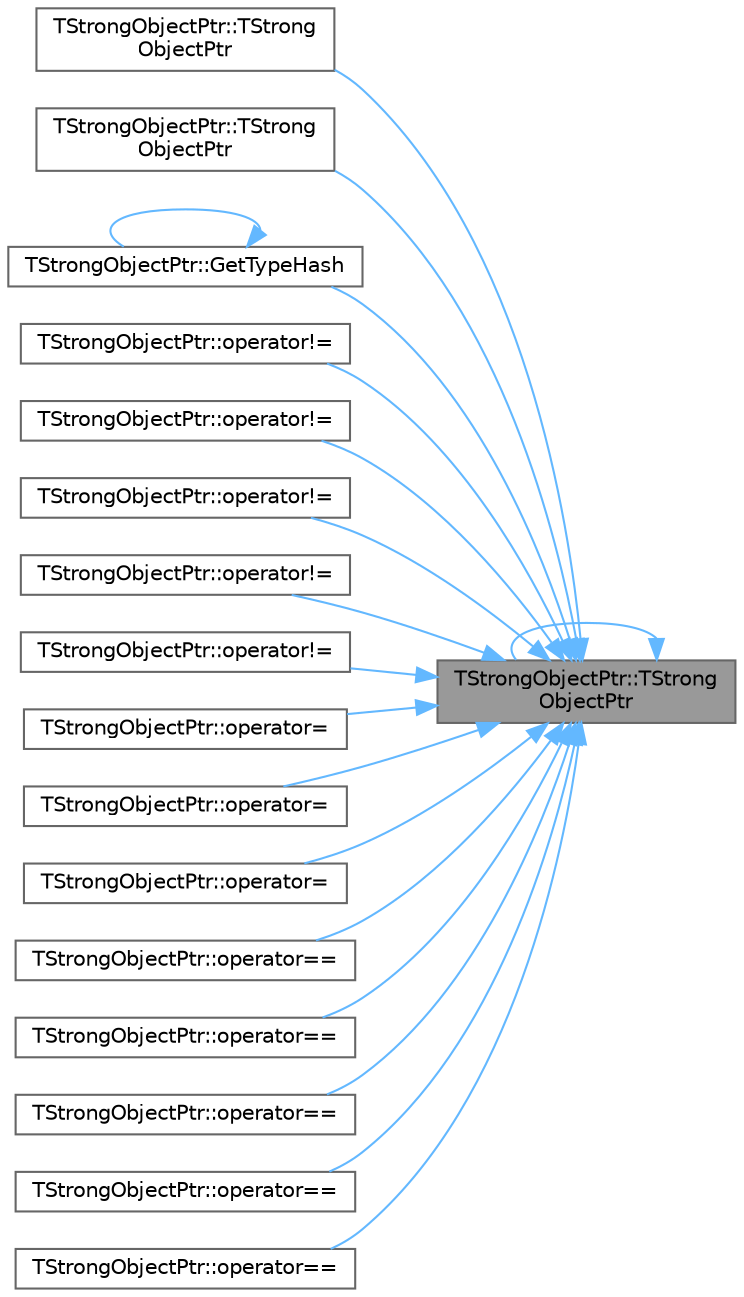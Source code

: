 digraph "TStrongObjectPtr::TStrongObjectPtr"
{
 // INTERACTIVE_SVG=YES
 // LATEX_PDF_SIZE
  bgcolor="transparent";
  edge [fontname=Helvetica,fontsize=10,labelfontname=Helvetica,labelfontsize=10];
  node [fontname=Helvetica,fontsize=10,shape=box,height=0.2,width=0.4];
  rankdir="RL";
  Node1 [id="Node000001",label="TStrongObjectPtr::TStrong\lObjectPtr",height=0.2,width=0.4,color="gray40", fillcolor="grey60", style="filled", fontcolor="black",tooltip=" "];
  Node1 -> Node2 [id="edge1_Node000001_Node000002",dir="back",color="steelblue1",style="solid",tooltip=" "];
  Node2 [id="Node000002",label="TStrongObjectPtr::TStrong\lObjectPtr",height=0.2,width=0.4,color="grey40", fillcolor="white", style="filled",URL="$d9/d03/classTStrongObjectPtr.html#a33ff1883a5e5c8d21a493d20f3bef3c3",tooltip=" "];
  Node1 -> Node3 [id="edge2_Node000001_Node000003",dir="back",color="steelblue1",style="solid",tooltip=" "];
  Node3 [id="Node000003",label="TStrongObjectPtr::TStrong\lObjectPtr",height=0.2,width=0.4,color="grey40", fillcolor="white", style="filled",URL="$d9/d03/classTStrongObjectPtr.html#a2b850127239f84bb97987e2adbc14e94",tooltip=" "];
  Node1 -> Node1 [id="edge3_Node000001_Node000001",dir="back",color="steelblue1",style="solid",tooltip=" "];
  Node1 -> Node4 [id="edge4_Node000001_Node000004",dir="back",color="steelblue1",style="solid",tooltip=" "];
  Node4 [id="Node000004",label="TStrongObjectPtr::GetTypeHash",height=0.2,width=0.4,color="grey40", fillcolor="white", style="filled",URL="$d9/d03/classTStrongObjectPtr.html#a873aca33f208e617d223ef63c6e5f2d0",tooltip=" "];
  Node4 -> Node4 [id="edge5_Node000004_Node000004",dir="back",color="steelblue1",style="solid",tooltip=" "];
  Node1 -> Node5 [id="edge6_Node000001_Node000005",dir="back",color="steelblue1",style="solid",tooltip=" "];
  Node5 [id="Node000005",label="TStrongObjectPtr::operator!=",height=0.2,width=0.4,color="grey40", fillcolor="white", style="filled",URL="$d9/d03/classTStrongObjectPtr.html#addd9af037c39c923ae6cddba50d6407e",tooltip=" "];
  Node1 -> Node6 [id="edge7_Node000001_Node000006",dir="back",color="steelblue1",style="solid",tooltip=" "];
  Node6 [id="Node000006",label="TStrongObjectPtr::operator!=",height=0.2,width=0.4,color="grey40", fillcolor="white", style="filled",URL="$d9/d03/classTStrongObjectPtr.html#a0483d32901c0b85d05d9582fd80efa70",tooltip=" "];
  Node1 -> Node7 [id="edge8_Node000001_Node000007",dir="back",color="steelblue1",style="solid",tooltip=" "];
  Node7 [id="Node000007",label="TStrongObjectPtr::operator!=",height=0.2,width=0.4,color="grey40", fillcolor="white", style="filled",URL="$d9/d03/classTStrongObjectPtr.html#afcbc4a6bc711704e2b868e1791638b04",tooltip=" "];
  Node1 -> Node8 [id="edge9_Node000001_Node000008",dir="back",color="steelblue1",style="solid",tooltip=" "];
  Node8 [id="Node000008",label="TStrongObjectPtr::operator!=",height=0.2,width=0.4,color="grey40", fillcolor="white", style="filled",URL="$d9/d03/classTStrongObjectPtr.html#a11ed07854ca059bb04d36d217eec700d",tooltip=" "];
  Node1 -> Node9 [id="edge10_Node000001_Node000009",dir="back",color="steelblue1",style="solid",tooltip=" "];
  Node9 [id="Node000009",label="TStrongObjectPtr::operator!=",height=0.2,width=0.4,color="grey40", fillcolor="white", style="filled",URL="$d9/d03/classTStrongObjectPtr.html#a45fac71eee1b21ef2c6fb8e49fca7125",tooltip=" "];
  Node1 -> Node10 [id="edge11_Node000001_Node000010",dir="back",color="steelblue1",style="solid",tooltip=" "];
  Node10 [id="Node000010",label="TStrongObjectPtr::operator=",height=0.2,width=0.4,color="grey40", fillcolor="white", style="filled",URL="$d9/d03/classTStrongObjectPtr.html#ad52a867742615021606f7bfd3d483313",tooltip=" "];
  Node1 -> Node11 [id="edge12_Node000001_Node000011",dir="back",color="steelblue1",style="solid",tooltip=" "];
  Node11 [id="Node000011",label="TStrongObjectPtr::operator=",height=0.2,width=0.4,color="grey40", fillcolor="white", style="filled",URL="$d9/d03/classTStrongObjectPtr.html#a5f6384401ca32f94e22bf8d054a69e7d",tooltip=" "];
  Node1 -> Node12 [id="edge13_Node000001_Node000012",dir="back",color="steelblue1",style="solid",tooltip=" "];
  Node12 [id="Node000012",label="TStrongObjectPtr::operator=",height=0.2,width=0.4,color="grey40", fillcolor="white", style="filled",URL="$d9/d03/classTStrongObjectPtr.html#ae90fe66ea4af409f5277818da0b6ecd1",tooltip=" "];
  Node1 -> Node13 [id="edge14_Node000001_Node000013",dir="back",color="steelblue1",style="solid",tooltip=" "];
  Node13 [id="Node000013",label="TStrongObjectPtr::operator==",height=0.2,width=0.4,color="grey40", fillcolor="white", style="filled",URL="$d9/d03/classTStrongObjectPtr.html#a192497f6f4d699eff4835e1edce5eb55",tooltip=" "];
  Node1 -> Node14 [id="edge15_Node000001_Node000014",dir="back",color="steelblue1",style="solid",tooltip=" "];
  Node14 [id="Node000014",label="TStrongObjectPtr::operator==",height=0.2,width=0.4,color="grey40", fillcolor="white", style="filled",URL="$d9/d03/classTStrongObjectPtr.html#a9a13d062aa1450adc214ddba6aeb98de",tooltip=" "];
  Node1 -> Node15 [id="edge16_Node000001_Node000015",dir="back",color="steelblue1",style="solid",tooltip=" "];
  Node15 [id="Node000015",label="TStrongObjectPtr::operator==",height=0.2,width=0.4,color="grey40", fillcolor="white", style="filled",URL="$d9/d03/classTStrongObjectPtr.html#a4aa1f01f068b0614c7a177ee5aec6b13",tooltip=" "];
  Node1 -> Node16 [id="edge17_Node000001_Node000016",dir="back",color="steelblue1",style="solid",tooltip=" "];
  Node16 [id="Node000016",label="TStrongObjectPtr::operator==",height=0.2,width=0.4,color="grey40", fillcolor="white", style="filled",URL="$d9/d03/classTStrongObjectPtr.html#a8280ed5e7726627a67cd76e11f28e016",tooltip=" "];
  Node1 -> Node17 [id="edge18_Node000001_Node000017",dir="back",color="steelblue1",style="solid",tooltip=" "];
  Node17 [id="Node000017",label="TStrongObjectPtr::operator==",height=0.2,width=0.4,color="grey40", fillcolor="white", style="filled",URL="$d9/d03/classTStrongObjectPtr.html#aed2d7284c59b9428278c1b0175b3ae5f",tooltip=" "];
}
